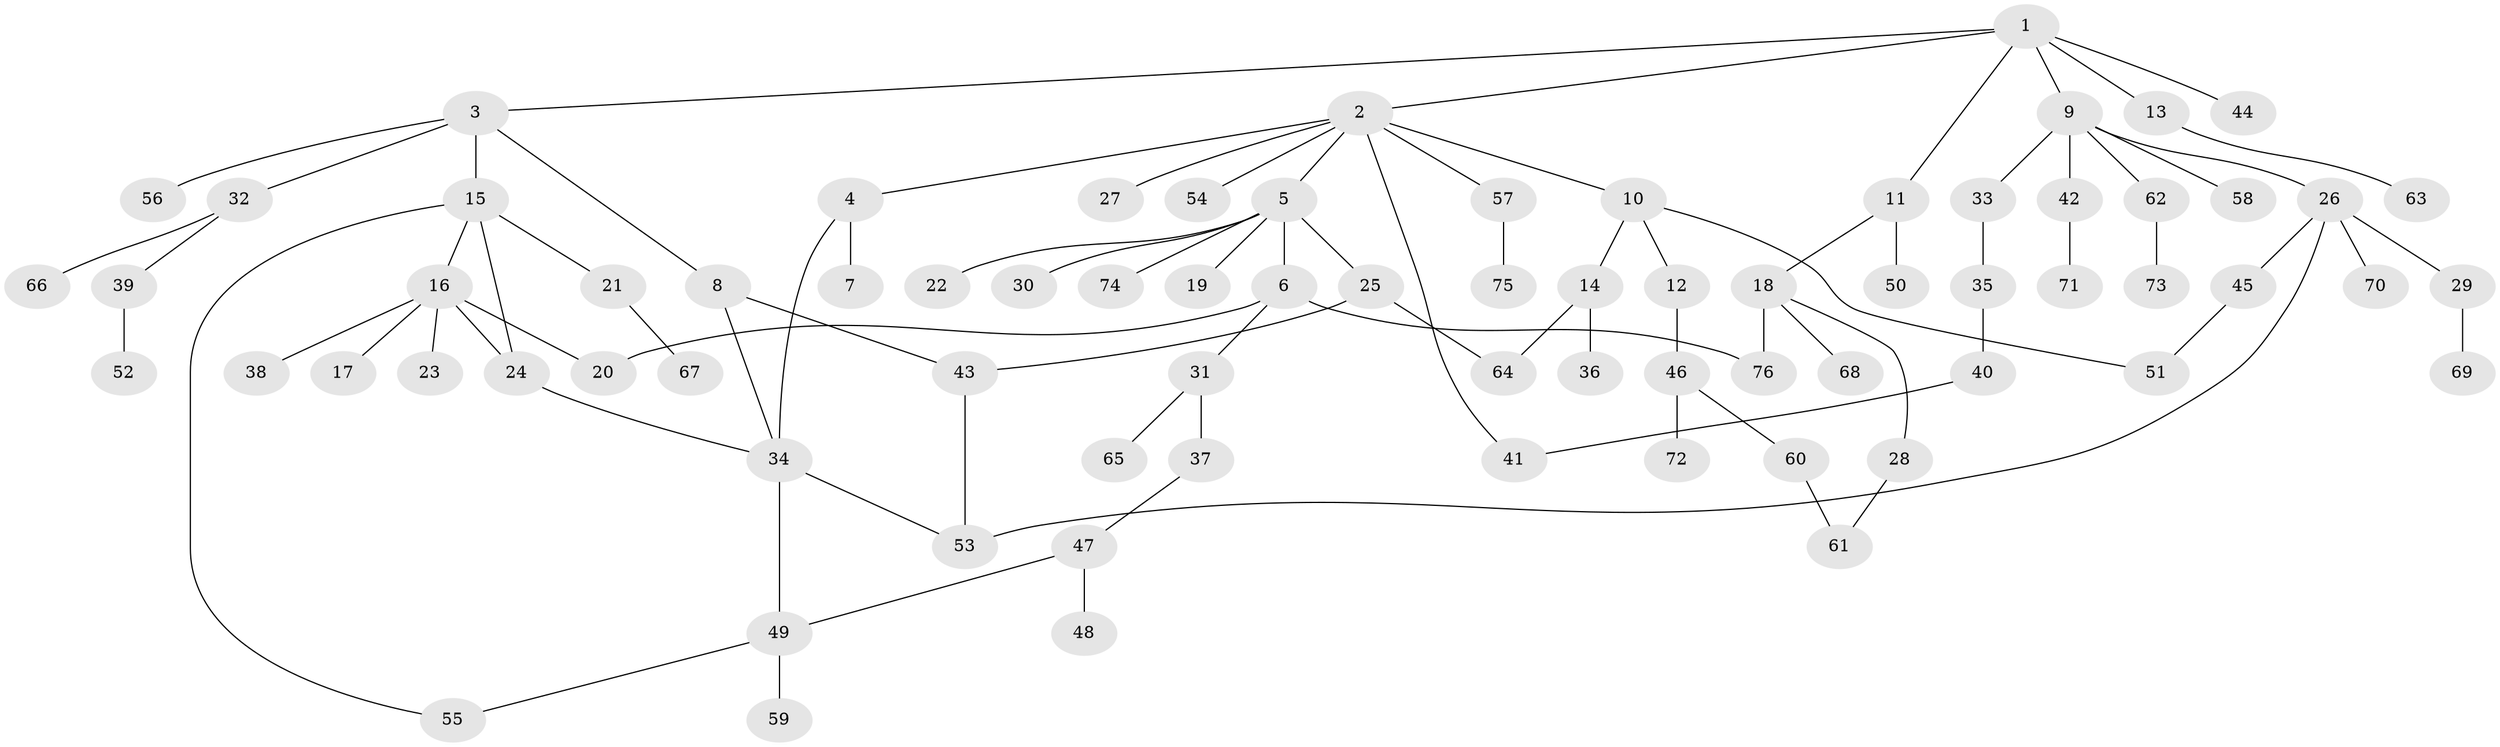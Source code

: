 // coarse degree distribution, {6: 0.09803921568627451, 8: 0.0196078431372549, 4: 0.0784313725490196, 2: 0.21568627450980393, 5: 0.0784313725490196, 1: 0.45098039215686275, 3: 0.058823529411764705}
// Generated by graph-tools (version 1.1) at 2025/41/03/06/25 10:41:29]
// undirected, 76 vertices, 89 edges
graph export_dot {
graph [start="1"]
  node [color=gray90,style=filled];
  1;
  2;
  3;
  4;
  5;
  6;
  7;
  8;
  9;
  10;
  11;
  12;
  13;
  14;
  15;
  16;
  17;
  18;
  19;
  20;
  21;
  22;
  23;
  24;
  25;
  26;
  27;
  28;
  29;
  30;
  31;
  32;
  33;
  34;
  35;
  36;
  37;
  38;
  39;
  40;
  41;
  42;
  43;
  44;
  45;
  46;
  47;
  48;
  49;
  50;
  51;
  52;
  53;
  54;
  55;
  56;
  57;
  58;
  59;
  60;
  61;
  62;
  63;
  64;
  65;
  66;
  67;
  68;
  69;
  70;
  71;
  72;
  73;
  74;
  75;
  76;
  1 -- 2;
  1 -- 3;
  1 -- 9;
  1 -- 11;
  1 -- 13;
  1 -- 44;
  2 -- 4;
  2 -- 5;
  2 -- 10;
  2 -- 27;
  2 -- 41;
  2 -- 54;
  2 -- 57;
  3 -- 8;
  3 -- 15;
  3 -- 32;
  3 -- 56;
  4 -- 7;
  4 -- 34;
  5 -- 6;
  5 -- 19;
  5 -- 22;
  5 -- 25;
  5 -- 30;
  5 -- 74;
  6 -- 31;
  6 -- 76;
  6 -- 20;
  8 -- 43;
  8 -- 34;
  9 -- 26;
  9 -- 33;
  9 -- 42;
  9 -- 58;
  9 -- 62;
  10 -- 12;
  10 -- 14;
  10 -- 51;
  11 -- 18;
  11 -- 50;
  12 -- 46;
  13 -- 63;
  14 -- 36;
  14 -- 64;
  15 -- 16;
  15 -- 21;
  15 -- 24;
  15 -- 55;
  16 -- 17;
  16 -- 20;
  16 -- 23;
  16 -- 38;
  16 -- 24;
  18 -- 28;
  18 -- 68;
  18 -- 76;
  21 -- 67;
  24 -- 34;
  25 -- 64;
  25 -- 43;
  26 -- 29;
  26 -- 45;
  26 -- 70;
  26 -- 53;
  28 -- 61;
  29 -- 69;
  31 -- 37;
  31 -- 65;
  32 -- 39;
  32 -- 66;
  33 -- 35;
  34 -- 49;
  34 -- 53;
  35 -- 40;
  37 -- 47;
  39 -- 52;
  40 -- 41;
  42 -- 71;
  43 -- 53;
  45 -- 51;
  46 -- 60;
  46 -- 72;
  47 -- 48;
  47 -- 49;
  49 -- 59;
  49 -- 55;
  57 -- 75;
  60 -- 61;
  62 -- 73;
}
